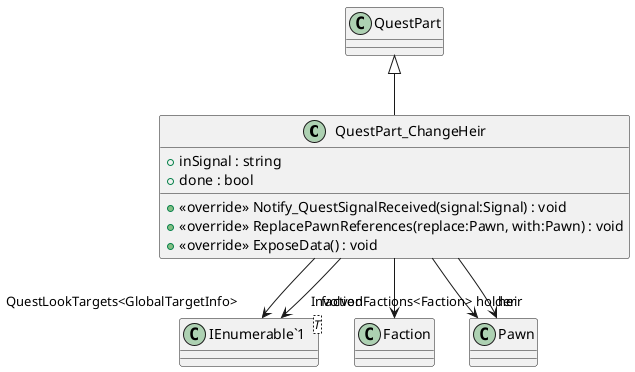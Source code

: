 @startuml
class QuestPart_ChangeHeir {
    + inSignal : string
    + done : bool
    + <<override>> Notify_QuestSignalReceived(signal:Signal) : void
    + <<override>> ReplacePawnReferences(replace:Pawn, with:Pawn) : void
    + <<override>> ExposeData() : void
}
class "IEnumerable`1"<T> {
}
QuestPart <|-- QuestPart_ChangeHeir
QuestPart_ChangeHeir --> "faction" Faction
QuestPart_ChangeHeir --> "holder" Pawn
QuestPart_ChangeHeir --> "heir" Pawn
QuestPart_ChangeHeir --> "QuestLookTargets<GlobalTargetInfo>" "IEnumerable`1"
QuestPart_ChangeHeir --> "InvolvedFactions<Faction>" "IEnumerable`1"
@enduml
